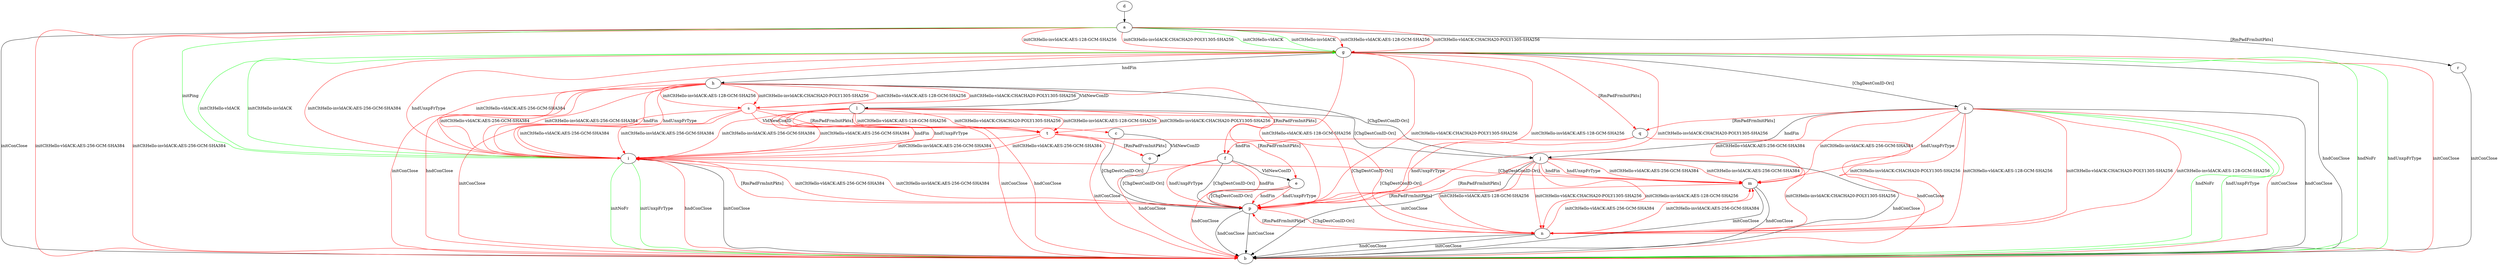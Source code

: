 digraph "" {
	a -> b	[key=0,
		label="initConClose "];
	a -> b	[key=1,
		color=red,
		label="initCltHello-vldACK:AES-256-GCM-SHA384 "];
	a -> b	[key=2,
		color=red,
		label="initCltHello-invldACK:AES-256-GCM-SHA384 "];
	a -> g	[key=0,
		color=green,
		label="initCltHello-vldACK "];
	a -> g	[key=1,
		color=green,
		label="initCltHello-invldACK "];
	a -> g	[key=2,
		color=red,
		label="initCltHello-vldACK:AES-128-GCM-SHA256 "];
	a -> g	[key=3,
		color=red,
		label="initCltHello-vldACK:CHACHA20-POLY1305-SHA256 "];
	a -> g	[key=4,
		color=red,
		label="initCltHello-invldACK:AES-128-GCM-SHA256 "];
	a -> g	[key=5,
		color=red,
		label="initCltHello-invldACK:CHACHA20-POLY1305-SHA256 "];
	a -> i	[key=0,
		color=green,
		label="initPing "];
	a -> r	[key=0,
		label="[RmPadFrmInitPkts] "];
	c -> o	[key=0,
		label="VldNewConID "];
	c -> p	[key=0,
		label="[ChgDestConID-Ori] "];
	d -> a	[key=0];
	e -> b	[key=0,
		color=red,
		label="hndConClose "];
	e -> p	[key=0,
		label="[ChgDestConID-Ori] "];
	e -> p	[key=1,
		color=red,
		label="hndFin "];
	e -> p	[key=2,
		color=red,
		label="hndUnxpFrType "];
	f -> b	[key=0,
		color=red,
		label="hndConClose "];
	f -> e	[key=0,
		label="VldNewConID "];
	f -> p	[key=0,
		label="[ChgDestConID-Ori] "];
	f -> p	[key=1,
		color=red,
		label="hndFin "];
	f -> p	[key=2,
		color=red,
		label="hndUnxpFrType "];
	g -> b	[key=0,
		label="hndConClose "];
	g -> b	[key=1,
		color=green,
		label="hndNoFr "];
	g -> b	[key=2,
		color=green,
		label="hndUnxpFrType "];
	g -> b	[key=3,
		color=red,
		label="initConClose "];
	g -> h	[key=0,
		label="hndFin "];
	g -> i	[key=0,
		color=red,
		label="initCltHello-vldACK:AES-256-GCM-SHA384 "];
	g -> i	[key=1,
		color=red,
		label="initCltHello-invldACK:AES-256-GCM-SHA384 "];
	g -> i	[key=2,
		color=red,
		label="hndUnxpFrType "];
	g -> k	[key=0,
		label="[ChgDestConID-Ori] "];
	g -> p	[key=0,
		color=red,
		label="initCltHello-vldACK:AES-128-GCM-SHA256 "];
	g -> p	[key=1,
		color=red,
		label="initCltHello-vldACK:CHACHA20-POLY1305-SHA256 "];
	g -> p	[key=2,
		color=red,
		label="initCltHello-invldACK:AES-128-GCM-SHA256 "];
	g -> p	[key=3,
		color=red,
		label="initCltHello-invldACK:CHACHA20-POLY1305-SHA256 "];
	g -> q	[key=0,
		color=red,
		label="[RmPadFrmInitPkts] "];
	h -> b	[key=0,
		color=red,
		label="initConClose "];
	h -> b	[key=1,
		color=red,
		label="hndConClose "];
	h -> f	[key=0,
		color=red,
		label="[RmPadFrmInitPkts] "];
	h -> i	[key=0,
		color=red,
		label="initCltHello-vldACK:AES-256-GCM-SHA384 "];
	h -> i	[key=1,
		color=red,
		label="initCltHello-invldACK:AES-256-GCM-SHA384 "];
	h -> i	[key=2,
		color=red,
		label="hndFin "];
	h -> i	[key=3,
		color=red,
		label="hndUnxpFrType "];
	h -> j	[key=0,
		label="[ChgDestConID-Ori] "];
	h -> l	[key=0,
		label="VldNewConID "];
	s	[color=red];
	h -> s	[key=0,
		color=red,
		label="initCltHello-vldACK:AES-128-GCM-SHA256 "];
	h -> s	[key=1,
		color=red,
		label="initCltHello-vldACK:CHACHA20-POLY1305-SHA256 "];
	h -> s	[key=2,
		color=red,
		label="initCltHello-invldACK:AES-128-GCM-SHA256 "];
	h -> s	[key=3,
		color=red,
		label="initCltHello-invldACK:CHACHA20-POLY1305-SHA256 "];
	i -> b	[key=0,
		label="initConClose "];
	i -> b	[key=1,
		color=green,
		label="initNoFr "];
	i -> b	[key=2,
		color=green,
		label="initUnxpFrType "];
	i -> b	[key=3,
		color=red,
		label="hndConClose "];
	i -> g	[key=0,
		color=green,
		label="initCltHello-vldACK "];
	i -> g	[key=1,
		color=green,
		label="initCltHello-invldACK "];
	i -> m	[key=0,
		color=red,
		label="[ChgDestConID-Ori] "];
	i -> p	[key=0,
		color=red,
		label="[RmPadFrmInitPkts] "];
	j -> b	[key=0,
		label="initConClose "];
	j -> b	[key=1,
		label="hndConClose "];
	j -> m	[key=0,
		color=red,
		label="initCltHello-vldACK:AES-256-GCM-SHA384 "];
	j -> m	[key=1,
		color=red,
		label="initCltHello-invldACK:AES-256-GCM-SHA384 "];
	j -> m	[key=2,
		color=red,
		label="hndFin "];
	j -> m	[key=3,
		color=red,
		label="hndUnxpFrType "];
	j -> n	[key=0,
		color=red,
		label="initCltHello-vldACK:AES-128-GCM-SHA256 "];
	j -> n	[key=1,
		color=red,
		label="initCltHello-vldACK:CHACHA20-POLY1305-SHA256 "];
	j -> n	[key=2,
		color=red,
		label="initCltHello-invldACK:AES-128-GCM-SHA256 "];
	j -> n	[key=3,
		color=red,
		label="initCltHello-invldACK:CHACHA20-POLY1305-SHA256 "];
	j -> p	[key=0,
		color=red,
		label="[RmPadFrmInitPkts] "];
	k -> b	[key=0,
		label="hndConClose "];
	k -> b	[key=1,
		color=green,
		label="hndNoFr "];
	k -> b	[key=2,
		color=green,
		label="hndUnxpFrType "];
	k -> b	[key=3,
		color=red,
		label="initConClose "];
	k -> j	[key=0,
		label="hndFin "];
	k -> m	[key=0,
		color=red,
		label="initCltHello-vldACK:AES-256-GCM-SHA384 "];
	k -> m	[key=1,
		color=red,
		label="initCltHello-invldACK:AES-256-GCM-SHA384 "];
	k -> m	[key=2,
		color=red,
		label="hndUnxpFrType "];
	k -> n	[key=0,
		color=red,
		label="initCltHello-vldACK:AES-128-GCM-SHA256 "];
	k -> n	[key=1,
		color=red,
		label="initCltHello-vldACK:CHACHA20-POLY1305-SHA256 "];
	k -> n	[key=2,
		color=red,
		label="initCltHello-invldACK:AES-128-GCM-SHA256 "];
	k -> n	[key=3,
		color=red,
		label="initCltHello-invldACK:CHACHA20-POLY1305-SHA256 "];
	k -> q	[key=0,
		color=red,
		label="[RmPadFrmInitPkts] "];
	l -> b	[key=0,
		color=red,
		label="initConClose "];
	l -> b	[key=1,
		color=red,
		label="hndConClose "];
	l -> e	[key=0,
		color=red,
		label="[RmPadFrmInitPkts] "];
	l -> i	[key=0,
		color=red,
		label="initCltHello-vldACK:AES-256-GCM-SHA384 "];
	l -> i	[key=1,
		color=red,
		label="initCltHello-invldACK:AES-256-GCM-SHA384 "];
	l -> i	[key=2,
		color=red,
		label="hndFin "];
	l -> i	[key=3,
		color=red,
		label="hndUnxpFrType "];
	l -> j	[key=0,
		label="[ChgDestConID-Ori] "];
	t	[color=red];
	l -> t	[key=0,
		color=red,
		label="initCltHello-vldACK:AES-128-GCM-SHA256 "];
	l -> t	[key=1,
		color=red,
		label="initCltHello-vldACK:CHACHA20-POLY1305-SHA256 "];
	l -> t	[key=2,
		color=red,
		label="initCltHello-invldACK:AES-128-GCM-SHA256 "];
	l -> t	[key=3,
		color=red,
		label="initCltHello-invldACK:CHACHA20-POLY1305-SHA256 "];
	m -> b	[key=0,
		label="initConClose "];
	m -> b	[key=1,
		label="hndConClose "];
	m -> p	[key=0,
		color=red,
		label="[RmPadFrmInitPkts] "];
	n -> b	[key=0,
		label="initConClose "];
	n -> b	[key=1,
		label="hndConClose "];
	n -> m	[key=0,
		color=red,
		label="initCltHello-vldACK:AES-256-GCM-SHA384 "];
	n -> m	[key=1,
		color=red,
		label="initCltHello-invldACK:AES-256-GCM-SHA384 "];
	n -> p	[key=0,
		color=red,
		label="[RmPadFrmInitPkts] "];
	o -> p	[key=0,
		label="[ChgDestConID-Ori] "];
	p -> b	[key=0,
		label="initConClose "];
	p -> b	[key=1,
		label="hndConClose "];
	p -> i	[key=0,
		color=red,
		label="initCltHello-vldACK:AES-256-GCM-SHA384 "];
	p -> i	[key=1,
		color=red,
		label="initCltHello-invldACK:AES-256-GCM-SHA384 "];
	p -> n	[key=0,
		color=red,
		label="[ChgDestConID-Ori] "];
	q -> b	[key=0,
		color=red,
		label="hndConClose "];
	q -> f	[key=0,
		color=red,
		label="hndFin "];
	q -> p	[key=0,
		color=red,
		label="hndUnxpFrType "];
	r -> b	[key=0,
		label="initConClose "];
	s -> b	[key=0,
		color=red,
		label="initConClose "];
	s -> c	[key=0,
		color=red,
		label="[RmPadFrmInitPkts] "];
	s -> i	[key=0,
		color=red,
		label="initCltHello-vldACK:AES-256-GCM-SHA384 "];
	s -> i	[key=1,
		color=red,
		label="initCltHello-invldACK:AES-256-GCM-SHA384 "];
	s -> n	[key=0,
		color=red,
		label="[ChgDestConID-Ori] "];
	s -> t	[key=0,
		color=red,
		label="VldNewConID "];
	t -> b	[key=0,
		color=red,
		label="initConClose "];
	t -> i	[key=0,
		color=red,
		label="initCltHello-vldACK:AES-256-GCM-SHA384 "];
	t -> i	[key=1,
		color=red,
		label="initCltHello-invldACK:AES-256-GCM-SHA384 "];
	t -> n	[key=0,
		color=red,
		label="[ChgDestConID-Ori] "];
	t -> o	[key=0,
		color=red,
		label="[RmPadFrmInitPkts] "];
}
